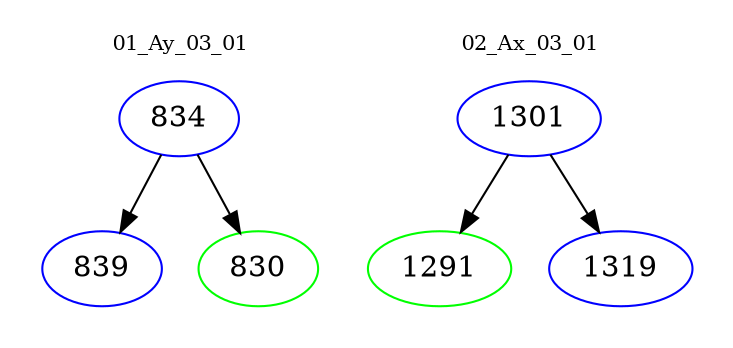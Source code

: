 digraph{
subgraph cluster_0 {
color = white
label = "01_Ay_03_01";
fontsize=10;
T0_834 [label="834", color="blue"]
T0_834 -> T0_839 [color="black"]
T0_839 [label="839", color="blue"]
T0_834 -> T0_830 [color="black"]
T0_830 [label="830", color="green"]
}
subgraph cluster_1 {
color = white
label = "02_Ax_03_01";
fontsize=10;
T1_1301 [label="1301", color="blue"]
T1_1301 -> T1_1291 [color="black"]
T1_1291 [label="1291", color="green"]
T1_1301 -> T1_1319 [color="black"]
T1_1319 [label="1319", color="blue"]
}
}
